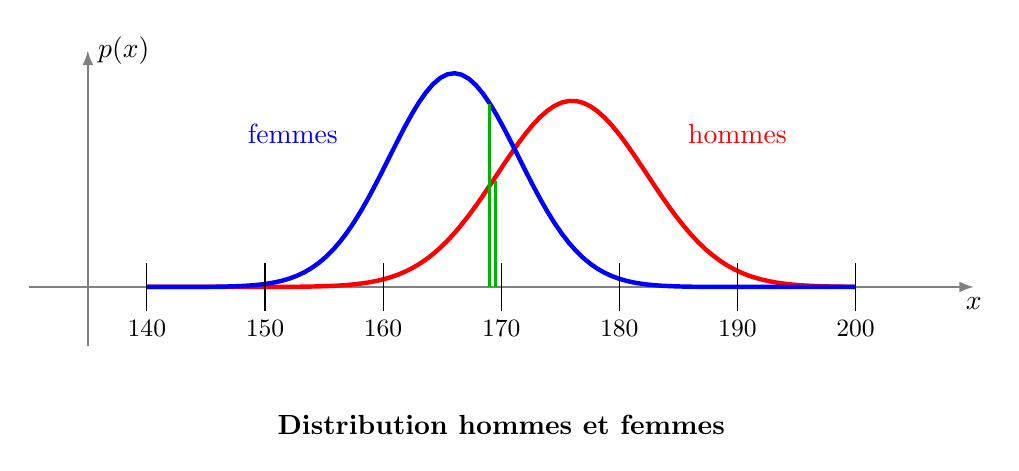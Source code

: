 \begin{tikzpicture}[scale=15]

% Fonction
   %\def\fonction{ 1/(sqrt(2*3.14*\sigmadeux)) * exp{-1/2*1/\sigmadeux*(\x-\mu)*(\x-\mu)} };
   \def\fonction{ 0.025* (exp{-0.5*ln(2*pi*\sigmadeux)}) * (exp{-1/2*1/\sigmadeux*(\x-\mymu)*(\x-\mymu)}) };
   
% intervalle
    \def\a{2}; 


% Axes
    \draw[->,>=latex,thick, gray] (1.3,0)--(2.1,0) node[below,black] {$x$};
    \draw[->,>=latex,thick, gray] (1.35,-0.05)--++(0,0.25) node[right,black] {$p(x)$};  


% Graphe et aire
%   \fill[black!20] (0,0) -- plot[domain=0:\a] (\x,\fonction) -- (\a,0) -- cycle;
\def\mymu{1.76};
\def\sigmadeux{0.004};
   \draw[ultra thick, color=red,domain=1.40:2.0,samples=100,variable=\x] plot ( {\x} , {\fonction} );

\def\mymu{1.66};
\def\sigmadeux{0.003};
   \draw[ultra thick, color=blue,domain=1.40:2.0,samples=100,variable=\x] plot ( {\x} , {\fonction} );


% \draw (\mymu,0.2) -- ++(0,-0.4) node[below] {$\mu$};

\node[below] at (1.7,-0.1) {\bf Distribution hommes et femmes};
\node[left,blue] at (1.57,0.13) {femmes};
\node[right,red] at (1.85,0.13) {hommes};
% \node[below, inner sep=10pt] at (0.5,0) {\vphantom{$n=10$}};

\draw[green!70!black, very thick] (1.69,0) -- ++(0,0.155);
\draw[green!70!black, very thick] (1.695,0) -- ++(0,0.09);
% % Labels
  \foreach \x in {140,150,...,200}{
  \draw ({\x/100},0.02) -- ({\x/100},-0.02) node[anchor=north] {\small $\x$};
}
  % \draw (1pt,1cm) -- (-1pt,1cm) node[anchor=east] {$1$};
  %\node[below, inner sep=10pt] at (0.5,0) {\vphantom{$n=10$}};

\end{tikzpicture}